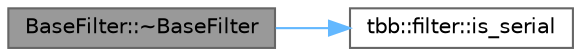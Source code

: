 digraph "BaseFilter::~BaseFilter"
{
 // LATEX_PDF_SIZE
  bgcolor="transparent";
  edge [fontname=Helvetica,fontsize=10,labelfontname=Helvetica,labelfontsize=10];
  node [fontname=Helvetica,fontsize=10,shape=box,height=0.2,width=0.4];
  rankdir="LR";
  Node1 [id="Node000001",label="BaseFilter::~BaseFilter",height=0.2,width=0.4,color="gray40", fillcolor="grey60", style="filled", fontcolor="black",tooltip=" "];
  Node1 -> Node2 [id="edge1_Node000001_Node000002",color="steelblue1",style="solid",tooltip=" "];
  Node2 [id="Node000002",label="tbb::filter::is_serial",height=0.2,width=0.4,color="grey40", fillcolor="white", style="filled",URL="$classtbb_1_1filter.html#afdb47fad8b509a178e5e415a3361030e",tooltip="True if filter is serial."];
}
